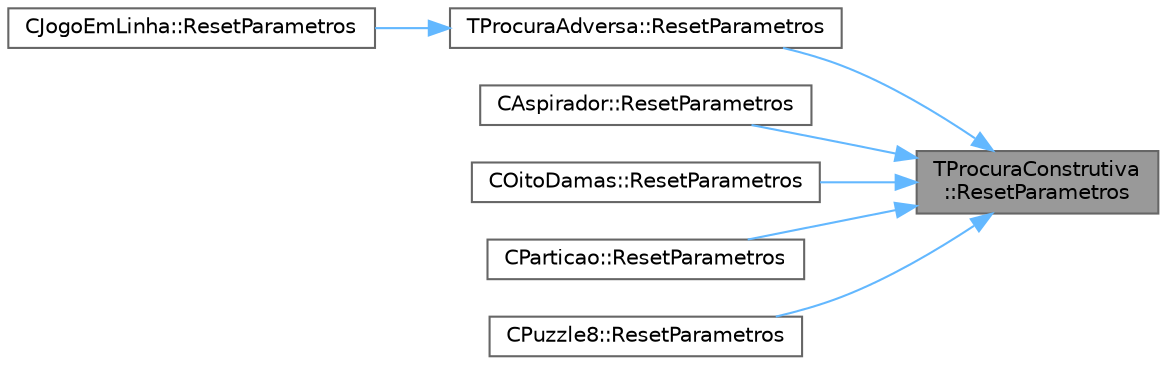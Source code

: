 digraph "TProcuraConstrutiva::ResetParametros"
{
 // LATEX_PDF_SIZE
  bgcolor="transparent";
  edge [fontname=Helvetica,fontsize=10,labelfontname=Helvetica,labelfontsize=10];
  node [fontname=Helvetica,fontsize=10,shape=box,height=0.2,width=0.4];
  rankdir="RL";
  Node1 [id="Node000001",label="TProcuraConstrutiva\l::ResetParametros",height=0.2,width=0.4,color="gray40", fillcolor="grey60", style="filled", fontcolor="black",tooltip="Redefinição. Ver TProcura::ResetParametros()."];
  Node1 -> Node2 [id="edge1_Node000001_Node000002",dir="back",color="steelblue1",style="solid",tooltip=" "];
  Node2 [id="Node000002",label="TProcuraAdversa::ResetParametros",height=0.2,width=0.4,color="grey40", fillcolor="white", style="filled",URL="$classTProcuraAdversa.html#aadc7ba5e844159862998d94e37a59bd1",tooltip="Método para inicializar os parâmetros (redefinir se forem adicionados parâmetros específicos)"];
  Node2 -> Node3 [id="edge2_Node000002_Node000003",dir="back",color="steelblue1",style="solid",tooltip=" "];
  Node3 [id="Node000003",label="CJogoEmLinha::ResetParametros",height=0.2,width=0.4,color="grey40", fillcolor="white", style="filled",URL="$classCJogoEmLinha.html#a855791b2e19731340976157991d79293",tooltip="Inicializa os parametros, indicadores e instâncias."];
  Node1 -> Node4 [id="edge3_Node000001_Node000004",dir="back",color="steelblue1",style="solid",tooltip=" "];
  Node4 [id="Node000004",label="CAspirador::ResetParametros",height=0.2,width=0.4,color="grey40", fillcolor="white", style="filled",URL="$classCAspirador.html#a7a0d35ab38ae4c5d9a941ca9b3845e4b",tooltip="Inicializa os parametros, indicadores e instâncias."];
  Node1 -> Node5 [id="edge4_Node000001_Node000005",dir="back",color="steelblue1",style="solid",tooltip=" "];
  Node5 [id="Node000005",label="COitoDamas::ResetParametros",height=0.2,width=0.4,color="grey40", fillcolor="white", style="filled",URL="$classCOitoDamas.html#ae488eaff0a5ffaed4b98b5b730cbccdf",tooltip="Inicializa os parametros, indicadores e instâncias."];
  Node1 -> Node6 [id="edge5_Node000001_Node000006",dir="back",color="steelblue1",style="solid",tooltip=" "];
  Node6 [id="Node000006",label="CParticao::ResetParametros",height=0.2,width=0.4,color="grey40", fillcolor="white", style="filled",URL="$classCParticao.html#a7184defba91cfd68281cf63d0fee98c6",tooltip="Inicializa os parametros, indicadores e instâncias."];
  Node1 -> Node7 [id="edge6_Node000001_Node000007",dir="back",color="steelblue1",style="solid",tooltip=" "];
  Node7 [id="Node000007",label="CPuzzle8::ResetParametros",height=0.2,width=0.4,color="grey40", fillcolor="white", style="filled",URL="$classCPuzzle8.html#acb9cf571531e2ac8581bfe407b6a01b3",tooltip="Inicializa os parametros, indicadores e instâncias."];
}
